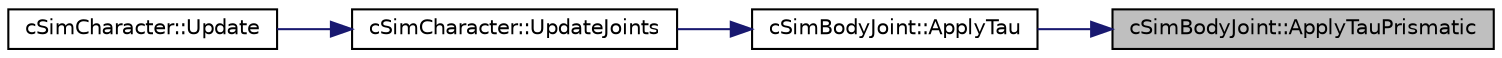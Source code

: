 digraph "cSimBodyJoint::ApplyTauPrismatic"
{
 // LATEX_PDF_SIZE
  edge [fontname="Helvetica",fontsize="10",labelfontname="Helvetica",labelfontsize="10"];
  node [fontname="Helvetica",fontsize="10",shape=record];
  rankdir="RL";
  Node1 [label="cSimBodyJoint::ApplyTauPrismatic",height=0.2,width=0.4,color="black", fillcolor="grey75", style="filled", fontcolor="black",tooltip=" "];
  Node1 -> Node2 [dir="back",color="midnightblue",fontsize="10",style="solid",fontname="Helvetica"];
  Node2 [label="cSimBodyJoint::ApplyTau",height=0.2,width=0.4,color="black", fillcolor="white", style="filled",URL="$classc_sim_body_joint.html#ab3a01dd430c2c2fcb2acc86c48d77711",tooltip=" "];
  Node2 -> Node3 [dir="back",color="midnightblue",fontsize="10",style="solid",fontname="Helvetica"];
  Node3 [label="cSimCharacter::UpdateJoints",height=0.2,width=0.4,color="black", fillcolor="white", style="filled",URL="$classc_sim_character.html#a55f4a7d0cc22a80a63546eb69663592b",tooltip=" "];
  Node3 -> Node4 [dir="back",color="midnightblue",fontsize="10",style="solid",fontname="Helvetica"];
  Node4 [label="cSimCharacter::Update",height=0.2,width=0.4,color="black", fillcolor="white", style="filled",URL="$classc_sim_character.html#a08502801e86cf01ad5066981fee504ed",tooltip=" "];
}
